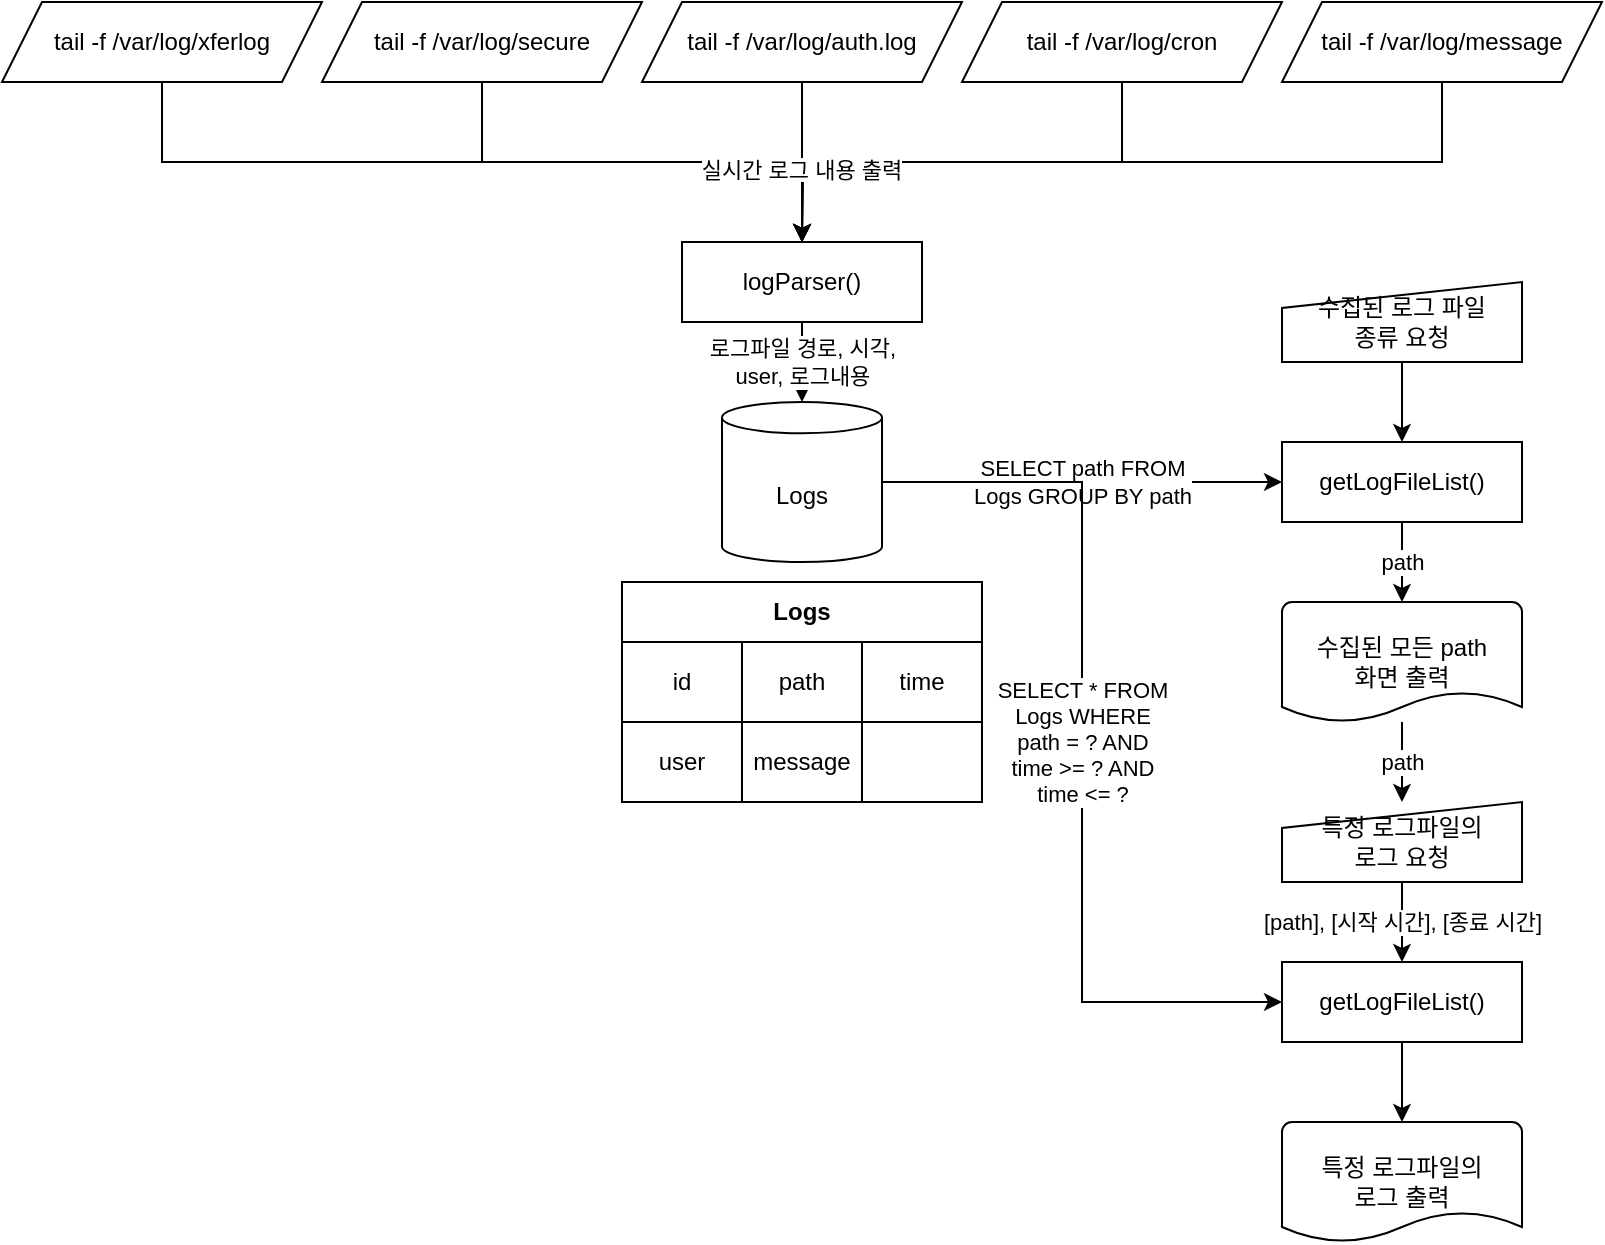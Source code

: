 <mxfile version="14.2.2" type="device"><diagram id="30X1pcFNdoL_W3XkA2B0" name="Page-1"><mxGraphModel dx="1692" dy="457" grid="1" gridSize="10" guides="1" tooltips="1" connect="1" arrows="1" fold="1" page="1" pageScale="1" pageWidth="827" pageHeight="1169" math="0" shadow="0"><root><mxCell id="0"/><mxCell id="1" parent="0"/><mxCell id="aLOFLtDRVQKunWBtZvk--8" value="" style="edgeStyle=orthogonalEdgeStyle;rounded=0;orthogonalLoop=1;jettySize=auto;html=1;exitX=0.5;exitY=1;exitDx=0;exitDy=0;entryX=0.5;entryY=0;entryDx=0;entryDy=0;" edge="1" parent="1" source="aLOFLtDRVQKunWBtZvk--1" target="aLOFLtDRVQKunWBtZvk--7"><mxGeometry relative="1" as="geometry"/></mxCell><mxCell id="aLOFLtDRVQKunWBtZvk--1" value="tail -f /var/log/auth.log" style="shape=parallelogram;perimeter=parallelogramPerimeter;whiteSpace=wrap;html=1;fixedSize=1;" vertex="1" parent="1"><mxGeometry x="40" y="120" width="160" height="40" as="geometry"/></mxCell><mxCell id="aLOFLtDRVQKunWBtZvk--18" style="edgeStyle=orthogonalEdgeStyle;rounded=0;orthogonalLoop=1;jettySize=auto;html=1;exitX=0.5;exitY=1;exitDx=0;exitDy=0;" edge="1" parent="1" source="aLOFLtDRVQKunWBtZvk--3"><mxGeometry relative="1" as="geometry"><mxPoint x="120" y="240" as="targetPoint"/></mxGeometry></mxCell><mxCell id="aLOFLtDRVQKunWBtZvk--3" value="tail -f /var/log/cron" style="shape=parallelogram;perimeter=parallelogramPerimeter;whiteSpace=wrap;html=1;fixedSize=1;" vertex="1" parent="1"><mxGeometry x="200" y="120" width="160" height="40" as="geometry"/></mxCell><mxCell id="aLOFLtDRVQKunWBtZvk--16" style="edgeStyle=orthogonalEdgeStyle;rounded=0;orthogonalLoop=1;jettySize=auto;html=1;exitX=0.5;exitY=1;exitDx=0;exitDy=0;entryX=0.5;entryY=0;entryDx=0;entryDy=0;" edge="1" parent="1" source="aLOFLtDRVQKunWBtZvk--4" target="aLOFLtDRVQKunWBtZvk--7"><mxGeometry relative="1" as="geometry"/></mxCell><mxCell id="aLOFLtDRVQKunWBtZvk--4" value="tail -f /var/log/secure" style="shape=parallelogram;perimeter=parallelogramPerimeter;whiteSpace=wrap;html=1;fixedSize=1;" vertex="1" parent="1"><mxGeometry x="-120" y="120" width="160" height="40" as="geometry"/></mxCell><mxCell id="aLOFLtDRVQKunWBtZvk--17" style="edgeStyle=orthogonalEdgeStyle;rounded=0;orthogonalLoop=1;jettySize=auto;html=1;exitX=0.5;exitY=1;exitDx=0;exitDy=0;" edge="1" parent="1" source="aLOFLtDRVQKunWBtZvk--5"><mxGeometry relative="1" as="geometry"><mxPoint x="120" y="240" as="targetPoint"/></mxGeometry></mxCell><mxCell id="aLOFLtDRVQKunWBtZvk--5" value="tail -f /var/log/xferlog" style="shape=parallelogram;perimeter=parallelogramPerimeter;whiteSpace=wrap;html=1;fixedSize=1;" vertex="1" parent="1"><mxGeometry x="-280" y="120" width="160" height="40" as="geometry"/></mxCell><mxCell id="aLOFLtDRVQKunWBtZvk--19" style="edgeStyle=orthogonalEdgeStyle;rounded=0;orthogonalLoop=1;jettySize=auto;html=1;exitX=0.5;exitY=1;exitDx=0;exitDy=0;entryX=0.5;entryY=0;entryDx=0;entryDy=0;" edge="1" parent="1" source="aLOFLtDRVQKunWBtZvk--6" target="aLOFLtDRVQKunWBtZvk--7"><mxGeometry relative="1" as="geometry"/></mxCell><mxCell id="aLOFLtDRVQKunWBtZvk--6" value="tail -f /var/log/message" style="shape=parallelogram;perimeter=parallelogramPerimeter;whiteSpace=wrap;html=1;fixedSize=1;" vertex="1" parent="1"><mxGeometry x="360" y="120" width="160" height="40" as="geometry"/></mxCell><mxCell id="aLOFLtDRVQKunWBtZvk--11" value="로그파일 경로, 시각,&lt;br&gt;user, 로그내용" style="edgeStyle=orthogonalEdgeStyle;rounded=0;orthogonalLoop=1;jettySize=auto;html=1;exitX=0.5;exitY=1;exitDx=0;exitDy=0;entryX=0.5;entryY=0;entryDx=0;entryDy=0;entryPerimeter=0;" edge="1" parent="1" source="aLOFLtDRVQKunWBtZvk--7" target="aLOFLtDRVQKunWBtZvk--10"><mxGeometry relative="1" as="geometry"/></mxCell><mxCell id="aLOFLtDRVQKunWBtZvk--7" value="logParser()" style="rounded=0;whiteSpace=wrap;html=1;" vertex="1" parent="1"><mxGeometry x="60" y="240" width="120" height="40" as="geometry"/></mxCell><mxCell id="aLOFLtDRVQKunWBtZvk--33" value="SELECT path FROM&lt;br&gt;Logs GROUP BY path" style="edgeStyle=orthogonalEdgeStyle;rounded=0;orthogonalLoop=1;jettySize=auto;html=1;exitX=1;exitY=0.5;exitDx=0;exitDy=0;exitPerimeter=0;entryX=0;entryY=0.5;entryDx=0;entryDy=0;" edge="1" parent="1" source="aLOFLtDRVQKunWBtZvk--10" target="aLOFLtDRVQKunWBtZvk--32"><mxGeometry relative="1" as="geometry"/></mxCell><mxCell id="aLOFLtDRVQKunWBtZvk--54" value="SELECT * FROM&lt;br&gt;Logs WHERE&lt;br&gt;path = ? AND&lt;br&gt;time &amp;gt;= ? AND&lt;br&gt;time &amp;lt;= ?" style="edgeStyle=orthogonalEdgeStyle;rounded=0;orthogonalLoop=1;jettySize=auto;html=1;exitX=1;exitY=0.5;exitDx=0;exitDy=0;exitPerimeter=0;entryX=0;entryY=0.5;entryDx=0;entryDy=0;" edge="1" parent="1" source="aLOFLtDRVQKunWBtZvk--10" target="aLOFLtDRVQKunWBtZvk--50"><mxGeometry relative="1" as="geometry"/></mxCell><mxCell id="aLOFLtDRVQKunWBtZvk--10" value="Logs" style="shape=cylinder3;whiteSpace=wrap;html=1;boundedLbl=1;backgroundOutline=1;size=7.8;" vertex="1" parent="1"><mxGeometry x="80" y="320" width="80" height="80" as="geometry"/></mxCell><mxCell id="aLOFLtDRVQKunWBtZvk--20" value="&lt;span style=&quot;color: rgb(0 , 0 , 0) ; font-family: &amp;#34;helvetica&amp;#34; ; font-size: 11px ; font-style: normal ; font-weight: 400 ; letter-spacing: normal ; text-indent: 0px ; text-transform: none ; word-spacing: 0px ; background-color: rgb(255 , 255 , 255) ; display: inline ; float: none&quot;&gt;실시간 로그 내용 출력&lt;br&gt;&lt;/span&gt;" style="text;whiteSpace=wrap;html=1;align=center;" vertex="1" parent="1"><mxGeometry x="60" y="190" width="120" height="30" as="geometry"/></mxCell><mxCell id="aLOFLtDRVQKunWBtZvk--34" style="edgeStyle=orthogonalEdgeStyle;rounded=0;orthogonalLoop=1;jettySize=auto;html=1;exitX=0.5;exitY=1;exitDx=0;exitDy=0;entryX=0.5;entryY=0;entryDx=0;entryDy=0;" edge="1" parent="1" source="aLOFLtDRVQKunWBtZvk--31" target="aLOFLtDRVQKunWBtZvk--32"><mxGeometry relative="1" as="geometry"/></mxCell><mxCell id="aLOFLtDRVQKunWBtZvk--31" value="수집된 로그 파일&lt;br&gt;종류 요청" style="shape=manualInput;whiteSpace=wrap;html=1;align=center;size=13;" vertex="1" parent="1"><mxGeometry x="360" y="260" width="120" height="40" as="geometry"/></mxCell><mxCell id="aLOFLtDRVQKunWBtZvk--52" value="path" style="edgeStyle=orthogonalEdgeStyle;rounded=0;orthogonalLoop=1;jettySize=auto;html=1;exitX=0.5;exitY=1;exitDx=0;exitDy=0;entryX=0.5;entryY=0;entryDx=0;entryDy=0;entryPerimeter=0;" edge="1" parent="1" source="aLOFLtDRVQKunWBtZvk--32" target="aLOFLtDRVQKunWBtZvk--51"><mxGeometry relative="1" as="geometry"/></mxCell><mxCell id="aLOFLtDRVQKunWBtZvk--32" value="getLogFileList()" style="rounded=0;whiteSpace=wrap;html=1;" vertex="1" parent="1"><mxGeometry x="360" y="340" width="120" height="40" as="geometry"/></mxCell><mxCell id="aLOFLtDRVQKunWBtZvk--35" value="Logs" style="shape=table;html=1;whiteSpace=wrap;startSize=30;container=1;collapsible=0;childLayout=tableLayout;fontStyle=1;align=center;" vertex="1" parent="1"><mxGeometry x="30" y="410" width="180" height="110" as="geometry"/></mxCell><mxCell id="aLOFLtDRVQKunWBtZvk--36" value="" style="shape=partialRectangle;html=1;whiteSpace=wrap;collapsible=0;dropTarget=0;pointerEvents=0;fillColor=none;top=0;left=0;bottom=0;right=0;points=[[0,0.5],[1,0.5]];portConstraint=eastwest;" vertex="1" parent="aLOFLtDRVQKunWBtZvk--35"><mxGeometry y="30" width="180" height="40" as="geometry"/></mxCell><mxCell id="aLOFLtDRVQKunWBtZvk--37" value="id" style="shape=partialRectangle;html=1;whiteSpace=wrap;connectable=0;fillColor=none;top=0;left=0;bottom=0;right=0;overflow=hidden;" vertex="1" parent="aLOFLtDRVQKunWBtZvk--36"><mxGeometry width="60" height="40" as="geometry"/></mxCell><mxCell id="aLOFLtDRVQKunWBtZvk--38" value="path" style="shape=partialRectangle;html=1;whiteSpace=wrap;connectable=0;fillColor=none;top=0;left=0;bottom=0;right=0;overflow=hidden;" vertex="1" parent="aLOFLtDRVQKunWBtZvk--36"><mxGeometry x="60" width="60" height="40" as="geometry"/></mxCell><mxCell id="aLOFLtDRVQKunWBtZvk--39" value="time" style="shape=partialRectangle;html=1;whiteSpace=wrap;connectable=0;fillColor=none;top=0;left=0;bottom=0;right=0;overflow=hidden;" vertex="1" parent="aLOFLtDRVQKunWBtZvk--36"><mxGeometry x="120" width="60" height="40" as="geometry"/></mxCell><mxCell id="aLOFLtDRVQKunWBtZvk--40" value="" style="shape=partialRectangle;html=1;whiteSpace=wrap;collapsible=0;dropTarget=0;pointerEvents=0;fillColor=none;top=0;left=0;bottom=0;right=0;points=[[0,0.5],[1,0.5]];portConstraint=eastwest;" vertex="1" parent="aLOFLtDRVQKunWBtZvk--35"><mxGeometry y="70" width="180" height="40" as="geometry"/></mxCell><mxCell id="aLOFLtDRVQKunWBtZvk--41" value="user" style="shape=partialRectangle;html=1;whiteSpace=wrap;connectable=0;fillColor=none;top=0;left=0;bottom=0;right=0;overflow=hidden;" vertex="1" parent="aLOFLtDRVQKunWBtZvk--40"><mxGeometry width="60" height="40" as="geometry"/></mxCell><mxCell id="aLOFLtDRVQKunWBtZvk--42" value="message" style="shape=partialRectangle;html=1;whiteSpace=wrap;connectable=0;fillColor=none;top=0;left=0;bottom=0;right=0;overflow=hidden;" vertex="1" parent="aLOFLtDRVQKunWBtZvk--40"><mxGeometry x="60" width="60" height="40" as="geometry"/></mxCell><mxCell id="aLOFLtDRVQKunWBtZvk--43" value="" style="shape=partialRectangle;html=1;whiteSpace=wrap;connectable=0;fillColor=none;top=0;left=0;bottom=0;right=0;overflow=hidden;" vertex="1" parent="aLOFLtDRVQKunWBtZvk--40"><mxGeometry x="120" width="60" height="40" as="geometry"/></mxCell><mxCell id="aLOFLtDRVQKunWBtZvk--48" value="[path], [시작 시간], [종료 시간]" style="edgeStyle=orthogonalEdgeStyle;rounded=0;orthogonalLoop=1;jettySize=auto;html=1;exitX=0.5;exitY=1;exitDx=0;exitDy=0;entryX=0.5;entryY=0;entryDx=0;entryDy=0;" edge="1" source="aLOFLtDRVQKunWBtZvk--49" target="aLOFLtDRVQKunWBtZvk--50" parent="1"><mxGeometry relative="1" as="geometry"/></mxCell><mxCell id="aLOFLtDRVQKunWBtZvk--49" value="특정 로그파일의&lt;br&gt;로그 요청" style="shape=manualInput;whiteSpace=wrap;html=1;align=center;size=13;" vertex="1" parent="1"><mxGeometry x="360" y="520" width="120" height="40" as="geometry"/></mxCell><mxCell id="aLOFLtDRVQKunWBtZvk--56" style="edgeStyle=orthogonalEdgeStyle;rounded=0;orthogonalLoop=1;jettySize=auto;html=1;exitX=0.5;exitY=1;exitDx=0;exitDy=0;entryX=0.5;entryY=0;entryDx=0;entryDy=0;entryPerimeter=0;" edge="1" parent="1" source="aLOFLtDRVQKunWBtZvk--50" target="aLOFLtDRVQKunWBtZvk--55"><mxGeometry relative="1" as="geometry"/></mxCell><mxCell id="aLOFLtDRVQKunWBtZvk--50" value="getLogFileList()" style="rounded=0;whiteSpace=wrap;html=1;" vertex="1" parent="1"><mxGeometry x="360" y="600" width="120" height="40" as="geometry"/></mxCell><mxCell id="aLOFLtDRVQKunWBtZvk--53" value="path" style="edgeStyle=orthogonalEdgeStyle;rounded=0;orthogonalLoop=1;jettySize=auto;html=1;" edge="1" parent="1" source="aLOFLtDRVQKunWBtZvk--51" target="aLOFLtDRVQKunWBtZvk--49"><mxGeometry relative="1" as="geometry"/></mxCell><mxCell id="aLOFLtDRVQKunWBtZvk--51" value="수집된 모든 path&lt;br&gt;화면 출력" style="strokeWidth=1;html=1;shape=mxgraph.flowchart.document2;whiteSpace=wrap;size=0.25;align=center;" vertex="1" parent="1"><mxGeometry x="360" y="420" width="120" height="60" as="geometry"/></mxCell><mxCell id="aLOFLtDRVQKunWBtZvk--55" value="특정 로그파일의&lt;br&gt;로그 출력" style="strokeWidth=1;html=1;shape=mxgraph.flowchart.document2;whiteSpace=wrap;size=0.25;align=center;" vertex="1" parent="1"><mxGeometry x="360" y="680" width="120" height="60" as="geometry"/></mxCell></root></mxGraphModel></diagram></mxfile>